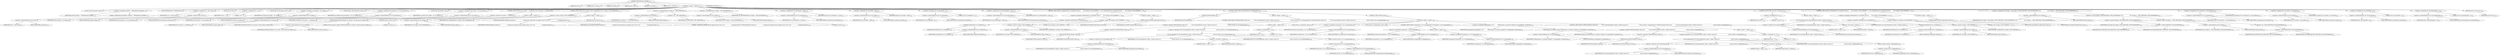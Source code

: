 digraph "TIFFReadFromUserBuffer" {  
"77582" [label = <(METHOD,TIFFReadFromUserBuffer)<SUB>1510</SUB>> ]
"77583" [label = <(PARAM,TIFF *tif)<SUB>1510</SUB>> ]
"77584" [label = <(PARAM,uint32_t strile)<SUB>1510</SUB>> ]
"77585" [label = <(PARAM,void *inbuf)<SUB>1510</SUB>> ]
"77586" [label = <(PARAM,tmsize_t insize)<SUB>1511</SUB>> ]
"77587" [label = <(PARAM,void *outbuf)<SUB>1511</SUB>> ]
"77588" [label = <(PARAM,tmsize_t outsize)<SUB>1511</SUB>> ]
"77589" [label = <(BLOCK,&lt;empty&gt;,&lt;empty&gt;)<SUB>1512</SUB>> ]
"77590" [label = <(LOCAL,constchar[] module: char[])<SUB>1513</SUB>> ]
"77591" [label = <(&lt;operator&gt;.assignment,module[] = &quot;TIFFReadFromUserBuffer&quot;)<SUB>1513</SUB>> ]
"77592" [label = <(IDENTIFIER,module,module[] = &quot;TIFFReadFromUserBuffer&quot;)<SUB>1513</SUB>> ]
"77593" [label = <(LITERAL,&quot;TIFFReadFromUserBuffer&quot;,module[] = &quot;TIFFReadFromUserBuffer&quot;)<SUB>1513</SUB>> ]
"77594" [label = <(LOCAL,TIFFDirectory* td: TIFFDirectory)<SUB>1514</SUB>> ]
"77595" [label = <(&lt;operator&gt;.assignment,*td = &amp;tif-&gt;tif_dir)<SUB>1514</SUB>> ]
"77596" [label = <(IDENTIFIER,td,*td = &amp;tif-&gt;tif_dir)<SUB>1514</SUB>> ]
"77597" [label = <(&lt;operator&gt;.addressOf,&amp;tif-&gt;tif_dir)<SUB>1514</SUB>> ]
"77598" [label = <(&lt;operator&gt;.indirectFieldAccess,tif-&gt;tif_dir)<SUB>1514</SUB>> ]
"77599" [label = <(IDENTIFIER,tif,*td = &amp;tif-&gt;tif_dir)<SUB>1514</SUB>> ]
"77600" [label = <(FIELD_IDENTIFIER,tif_dir,tif_dir)<SUB>1514</SUB>> ]
"77601" [label = <(LOCAL,int ret: int)<SUB>1515</SUB>> ]
"77602" [label = <(&lt;operator&gt;.assignment,ret = 1)<SUB>1515</SUB>> ]
"77603" [label = <(IDENTIFIER,ret,ret = 1)<SUB>1515</SUB>> ]
"77604" [label = <(LITERAL,1,ret = 1)<SUB>1515</SUB>> ]
"77605" [label = <(LOCAL,uint32_t old_tif_flags: uint32_t)<SUB>1516</SUB>> ]
"77606" [label = <(&lt;operator&gt;.assignment,old_tif_flags = tif-&gt;tif_flags)<SUB>1516</SUB>> ]
"77607" [label = <(IDENTIFIER,old_tif_flags,old_tif_flags = tif-&gt;tif_flags)<SUB>1516</SUB>> ]
"77608" [label = <(&lt;operator&gt;.indirectFieldAccess,tif-&gt;tif_flags)<SUB>1516</SUB>> ]
"77609" [label = <(IDENTIFIER,tif,old_tif_flags = tif-&gt;tif_flags)<SUB>1516</SUB>> ]
"77610" [label = <(FIELD_IDENTIFIER,tif_flags,tif_flags)<SUB>1516</SUB>> ]
"77611" [label = <(LOCAL,tmsize_t old_rawdatasize: tmsize_t)<SUB>1517</SUB>> ]
"77612" [label = <(&lt;operator&gt;.assignment,old_rawdatasize = tif-&gt;tif_rawdatasize)<SUB>1517</SUB>> ]
"77613" [label = <(IDENTIFIER,old_rawdatasize,old_rawdatasize = tif-&gt;tif_rawdatasize)<SUB>1517</SUB>> ]
"77614" [label = <(&lt;operator&gt;.indirectFieldAccess,tif-&gt;tif_rawdatasize)<SUB>1517</SUB>> ]
"77615" [label = <(IDENTIFIER,tif,old_rawdatasize = tif-&gt;tif_rawdatasize)<SUB>1517</SUB>> ]
"77616" [label = <(FIELD_IDENTIFIER,tif_rawdatasize,tif_rawdatasize)<SUB>1517</SUB>> ]
"77617" [label = <(LOCAL,void* old_rawdata: void)<SUB>1518</SUB>> ]
"77618" [label = <(&lt;operator&gt;.assignment,*old_rawdata = tif-&gt;tif_rawdata)<SUB>1518</SUB>> ]
"77619" [label = <(IDENTIFIER,old_rawdata,*old_rawdata = tif-&gt;tif_rawdata)<SUB>1518</SUB>> ]
"77620" [label = <(&lt;operator&gt;.indirectFieldAccess,tif-&gt;tif_rawdata)<SUB>1518</SUB>> ]
"77621" [label = <(IDENTIFIER,tif,*old_rawdata = tif-&gt;tif_rawdata)<SUB>1518</SUB>> ]
"77622" [label = <(FIELD_IDENTIFIER,tif_rawdata,tif_rawdata)<SUB>1518</SUB>> ]
"77623" [label = <(CONTROL_STRUCTURE,if (tif-&gt;tif_mode == O_WRONLY),if (tif-&gt;tif_mode == O_WRONLY))<SUB>1520</SUB>> ]
"77624" [label = <(&lt;operator&gt;.equals,tif-&gt;tif_mode == O_WRONLY)<SUB>1520</SUB>> ]
"77625" [label = <(&lt;operator&gt;.indirectFieldAccess,tif-&gt;tif_mode)<SUB>1520</SUB>> ]
"77626" [label = <(IDENTIFIER,tif,tif-&gt;tif_mode == O_WRONLY)<SUB>1520</SUB>> ]
"77627" [label = <(FIELD_IDENTIFIER,tif_mode,tif_mode)<SUB>1520</SUB>> ]
"77628" [label = <(IDENTIFIER,O_WRONLY,tif-&gt;tif_mode == O_WRONLY)<SUB>1520</SUB>> ]
"77629" [label = <(BLOCK,&lt;empty&gt;,&lt;empty&gt;)<SUB>1521</SUB>> ]
"77630" [label = <(TIFFErrorExtR,TIFFErrorExtR(tif, tif-&gt;tif_name, &quot;File not open for reading&quot;))<SUB>1522</SUB>> ]
"77631" [label = <(IDENTIFIER,tif,TIFFErrorExtR(tif, tif-&gt;tif_name, &quot;File not open for reading&quot;))<SUB>1522</SUB>> ]
"77632" [label = <(&lt;operator&gt;.indirectFieldAccess,tif-&gt;tif_name)<SUB>1522</SUB>> ]
"77633" [label = <(IDENTIFIER,tif,TIFFErrorExtR(tif, tif-&gt;tif_name, &quot;File not open for reading&quot;))<SUB>1522</SUB>> ]
"77634" [label = <(FIELD_IDENTIFIER,tif_name,tif_name)<SUB>1522</SUB>> ]
"77635" [label = <(LITERAL,&quot;File not open for reading&quot;,TIFFErrorExtR(tif, tif-&gt;tif_name, &quot;File not open for reading&quot;))<SUB>1522</SUB>> ]
"77636" [label = <(RETURN,return 0;,return 0;)<SUB>1523</SUB>> ]
"77637" [label = <(LITERAL,0,return 0;)<SUB>1523</SUB>> ]
"77638" [label = <(CONTROL_STRUCTURE,if (tif-&gt;tif_flags &amp; TIFF_NOREADRAW),if (tif-&gt;tif_flags &amp; TIFF_NOREADRAW))<SUB>1525</SUB>> ]
"77639" [label = <(&lt;operator&gt;.and,tif-&gt;tif_flags &amp; TIFF_NOREADRAW)<SUB>1525</SUB>> ]
"77640" [label = <(&lt;operator&gt;.indirectFieldAccess,tif-&gt;tif_flags)<SUB>1525</SUB>> ]
"77641" [label = <(IDENTIFIER,tif,tif-&gt;tif_flags &amp; TIFF_NOREADRAW)<SUB>1525</SUB>> ]
"77642" [label = <(FIELD_IDENTIFIER,tif_flags,tif_flags)<SUB>1525</SUB>> ]
"77643" [label = <(IDENTIFIER,TIFF_NOREADRAW,tif-&gt;tif_flags &amp; TIFF_NOREADRAW)<SUB>1525</SUB>> ]
"77644" [label = <(BLOCK,&lt;empty&gt;,&lt;empty&gt;)<SUB>1526</SUB>> ]
"77645" [label = <(TIFFErrorExtR,TIFFErrorExtR(tif, module,\012                      &quot;Compression scheme does not support access to raw &quot;\012                      &quot;uncompressed data&quot;))<SUB>1527</SUB>> ]
"77646" [label = <(IDENTIFIER,tif,TIFFErrorExtR(tif, module,\012                      &quot;Compression scheme does not support access to raw &quot;\012                      &quot;uncompressed data&quot;))<SUB>1527</SUB>> ]
"77647" [label = <(IDENTIFIER,module,TIFFErrorExtR(tif, module,\012                      &quot;Compression scheme does not support access to raw &quot;\012                      &quot;uncompressed data&quot;))<SUB>1527</SUB>> ]
"77648" [label = <(LITERAL,&quot;Compression scheme does not support access to raw &quot;\012                      &quot;uncompressed data&quot;,TIFFErrorExtR(tif, module,\012                      &quot;Compression scheme does not support access to raw &quot;\012                      &quot;uncompressed data&quot;))<SUB>1528</SUB>> ]
"77649" [label = <(RETURN,return 0;,return 0;)<SUB>1530</SUB>> ]
"77650" [label = <(LITERAL,0,return 0;)<SUB>1530</SUB>> ]
"77651" [label = <(&lt;operators&gt;.assignmentAnd,tif-&gt;tif_flags &amp;= ~TIFF_MYBUFFER)<SUB>1533</SUB>> ]
"77652" [label = <(&lt;operator&gt;.indirectFieldAccess,tif-&gt;tif_flags)<SUB>1533</SUB>> ]
"77653" [label = <(IDENTIFIER,tif,tif-&gt;tif_flags &amp;= ~TIFF_MYBUFFER)<SUB>1533</SUB>> ]
"77654" [label = <(FIELD_IDENTIFIER,tif_flags,tif_flags)<SUB>1533</SUB>> ]
"77655" [label = <(&lt;operator&gt;.not,~TIFF_MYBUFFER)<SUB>1533</SUB>> ]
"77656" [label = <(IDENTIFIER,TIFF_MYBUFFER,~TIFF_MYBUFFER)<SUB>1533</SUB>> ]
"77657" [label = <(&lt;operators&gt;.assignmentOr,tif-&gt;tif_flags |= TIFF_BUFFERMMAP)<SUB>1534</SUB>> ]
"77658" [label = <(&lt;operator&gt;.indirectFieldAccess,tif-&gt;tif_flags)<SUB>1534</SUB>> ]
"77659" [label = <(IDENTIFIER,tif,tif-&gt;tif_flags |= TIFF_BUFFERMMAP)<SUB>1534</SUB>> ]
"77660" [label = <(FIELD_IDENTIFIER,tif_flags,tif_flags)<SUB>1534</SUB>> ]
"77661" [label = <(IDENTIFIER,TIFF_BUFFERMMAP,tif-&gt;tif_flags |= TIFF_BUFFERMMAP)<SUB>1534</SUB>> ]
"77662" [label = <(&lt;operator&gt;.assignment,tif-&gt;tif_rawdatasize = insize)<SUB>1535</SUB>> ]
"77663" [label = <(&lt;operator&gt;.indirectFieldAccess,tif-&gt;tif_rawdatasize)<SUB>1535</SUB>> ]
"77664" [label = <(IDENTIFIER,tif,tif-&gt;tif_rawdatasize = insize)<SUB>1535</SUB>> ]
"77665" [label = <(FIELD_IDENTIFIER,tif_rawdatasize,tif_rawdatasize)<SUB>1535</SUB>> ]
"77666" [label = <(IDENTIFIER,insize,tif-&gt;tif_rawdatasize = insize)<SUB>1535</SUB>> ]
"77667" [label = <(&lt;operator&gt;.assignment,tif-&gt;tif_rawdata = inbuf)<SUB>1536</SUB>> ]
"77668" [label = <(&lt;operator&gt;.indirectFieldAccess,tif-&gt;tif_rawdata)<SUB>1536</SUB>> ]
"77669" [label = <(IDENTIFIER,tif,tif-&gt;tif_rawdata = inbuf)<SUB>1536</SUB>> ]
"77670" [label = <(FIELD_IDENTIFIER,tif_rawdata,tif_rawdata)<SUB>1536</SUB>> ]
"77671" [label = <(IDENTIFIER,inbuf,tif-&gt;tif_rawdata = inbuf)<SUB>1536</SUB>> ]
"77672" [label = <(&lt;operator&gt;.assignment,tif-&gt;tif_rawdataoff = 0)<SUB>1537</SUB>> ]
"77673" [label = <(&lt;operator&gt;.indirectFieldAccess,tif-&gt;tif_rawdataoff)<SUB>1537</SUB>> ]
"77674" [label = <(IDENTIFIER,tif,tif-&gt;tif_rawdataoff = 0)<SUB>1537</SUB>> ]
"77675" [label = <(FIELD_IDENTIFIER,tif_rawdataoff,tif_rawdataoff)<SUB>1537</SUB>> ]
"77676" [label = <(LITERAL,0,tif-&gt;tif_rawdataoff = 0)<SUB>1537</SUB>> ]
"77677" [label = <(&lt;operator&gt;.assignment,tif-&gt;tif_rawdataloaded = insize)<SUB>1538</SUB>> ]
"77678" [label = <(&lt;operator&gt;.indirectFieldAccess,tif-&gt;tif_rawdataloaded)<SUB>1538</SUB>> ]
"77679" [label = <(IDENTIFIER,tif,tif-&gt;tif_rawdataloaded = insize)<SUB>1538</SUB>> ]
"77680" [label = <(FIELD_IDENTIFIER,tif_rawdataloaded,tif_rawdataloaded)<SUB>1538</SUB>> ]
"77681" [label = <(IDENTIFIER,insize,tif-&gt;tif_rawdataloaded = insize)<SUB>1538</SUB>> ]
"77682" [label = <(CONTROL_STRUCTURE,if (!isFillOrder(tif, td-&gt;td_fillorder) &amp;&amp;\012        (tif-&gt;tif_flags &amp; TIFF_NOBITREV) == 0),if (!isFillOrder(tif, td-&gt;td_fillorder) &amp;&amp;\012        (tif-&gt;tif_flags &amp; TIFF_NOBITREV) == 0))<SUB>1540</SUB>> ]
"77683" [label = <(&lt;operator&gt;.logicalAnd,!isFillOrder(tif, td-&gt;td_fillorder) &amp;&amp;\012        (tif-&gt;tif_flags &amp; TIFF_NOBITREV) == 0)<SUB>1540</SUB>> ]
"77684" [label = <(&lt;operator&gt;.logicalNot,!isFillOrder(tif, td-&gt;td_fillorder))<SUB>1540</SUB>> ]
"77685" [label = <(isFillOrder,isFillOrder(tif, td-&gt;td_fillorder))<SUB>1540</SUB>> ]
"77686" [label = <(IDENTIFIER,tif,isFillOrder(tif, td-&gt;td_fillorder))<SUB>1540</SUB>> ]
"77687" [label = <(&lt;operator&gt;.indirectFieldAccess,td-&gt;td_fillorder)<SUB>1540</SUB>> ]
"77688" [label = <(IDENTIFIER,td,isFillOrder(tif, td-&gt;td_fillorder))<SUB>1540</SUB>> ]
"77689" [label = <(FIELD_IDENTIFIER,td_fillorder,td_fillorder)<SUB>1540</SUB>> ]
"77690" [label = <(&lt;operator&gt;.equals,(tif-&gt;tif_flags &amp; TIFF_NOBITREV) == 0)<SUB>1541</SUB>> ]
"77691" [label = <(&lt;operator&gt;.and,tif-&gt;tif_flags &amp; TIFF_NOBITREV)<SUB>1541</SUB>> ]
"77692" [label = <(&lt;operator&gt;.indirectFieldAccess,tif-&gt;tif_flags)<SUB>1541</SUB>> ]
"77693" [label = <(IDENTIFIER,tif,tif-&gt;tif_flags &amp; TIFF_NOBITREV)<SUB>1541</SUB>> ]
"77694" [label = <(FIELD_IDENTIFIER,tif_flags,tif_flags)<SUB>1541</SUB>> ]
"77695" [label = <(IDENTIFIER,TIFF_NOBITREV,tif-&gt;tif_flags &amp; TIFF_NOBITREV)<SUB>1541</SUB>> ]
"77696" [label = <(LITERAL,0,(tif-&gt;tif_flags &amp; TIFF_NOBITREV) == 0)<SUB>1541</SUB>> ]
"77697" [label = <(BLOCK,&lt;empty&gt;,&lt;empty&gt;)<SUB>1542</SUB>> ]
"77698" [label = <(TIFFReverseBits,TIFFReverseBits(inbuf, insize))<SUB>1543</SUB>> ]
"77699" [label = <(IDENTIFIER,inbuf,TIFFReverseBits(inbuf, insize))<SUB>1543</SUB>> ]
"77700" [label = <(IDENTIFIER,insize,TIFFReverseBits(inbuf, insize))<SUB>1543</SUB>> ]
"77701" [label = <(CONTROL_STRUCTURE,if (TIFFIsTiled(tif)),if (TIFFIsTiled(tif)))<SUB>1546</SUB>> ]
"77702" [label = <(TIFFIsTiled,TIFFIsTiled(tif))<SUB>1546</SUB>> ]
"77703" [label = <(IDENTIFIER,tif,TIFFIsTiled(tif))<SUB>1546</SUB>> ]
"77704" [label = <(BLOCK,&lt;empty&gt;,&lt;empty&gt;)<SUB>1547</SUB>> ]
"77705" [label = <(CONTROL_STRUCTURE,if (!TIFFStartTile(tif, strile) ||\012            !(*tif-&gt;tif_decodetile)(tif, (uint8_t *)outbuf, outsize,\012                                    (uint16_t)(strile / td-&gt;td_stripsperimage))),if (!TIFFStartTile(tif, strile) ||\012            !(*tif-&gt;tif_decodetile)(tif, (uint8_t *)outbuf, outsize,\012                                    (uint16_t)(strile / td-&gt;td_stripsperimage))))<SUB>1548</SUB>> ]
"77706" [label = <(&lt;operator&gt;.logicalOr,!TIFFStartTile(tif, strile) ||\012            !(*tif-&gt;tif_decodetile)(tif, (uint8_t *)outbuf, outsize,\012                                    (uint16_t)(strile / td-&gt;td_stripsperimage)))<SUB>1548</SUB>> ]
"77707" [label = <(&lt;operator&gt;.logicalNot,!TIFFStartTile(tif, strile))<SUB>1548</SUB>> ]
"77708" [label = <(TIFFStartTile,TIFFStartTile(tif, strile))<SUB>1548</SUB>> ]
"77709" [label = <(IDENTIFIER,tif,TIFFStartTile(tif, strile))<SUB>1548</SUB>> ]
"77710" [label = <(IDENTIFIER,strile,TIFFStartTile(tif, strile))<SUB>1548</SUB>> ]
"77711" [label = <(&lt;operator&gt;.logicalNot,!(*tif-&gt;tif_decodetile)(tif, (uint8_t *)outbuf, outsize,\012                                    (uint16_t)(strile / td-&gt;td_stripsperimage)))<SUB>1549</SUB>> ]
"77712" [label = <(*tif-&gt;tif_decodetile,(*tif-&gt;tif_decodetile)(tif, (uint8_t *)outbuf, outsize,\012                                    (uint16_t)(strile / td-&gt;td_stripsperimage)))<SUB>1549</SUB>> ]
"77713" [label = <(&lt;operator&gt;.indirection,*tif-&gt;tif_decodetile)<SUB>1549</SUB>> ]
"77714" [label = <(&lt;operator&gt;.indirectFieldAccess,tif-&gt;tif_decodetile)<SUB>1549</SUB>> ]
"77715" [label = <(IDENTIFIER,tif,(*tif-&gt;tif_decodetile)(tif, (uint8_t *)outbuf, outsize,\012                                    (uint16_t)(strile / td-&gt;td_stripsperimage)))<SUB>1549</SUB>> ]
"77716" [label = <(FIELD_IDENTIFIER,tif_decodetile,tif_decodetile)<SUB>1549</SUB>> ]
"77717" [label = <(IDENTIFIER,tif,(*tif-&gt;tif_decodetile)(tif, (uint8_t *)outbuf, outsize,\012                                    (uint16_t)(strile / td-&gt;td_stripsperimage)))<SUB>1549</SUB>> ]
"77718" [label = <(&lt;operator&gt;.cast,(uint8_t *)outbuf)<SUB>1549</SUB>> ]
"77719" [label = <(UNKNOWN,uint8_t *,uint8_t *)<SUB>1549</SUB>> ]
"77720" [label = <(IDENTIFIER,outbuf,(uint8_t *)outbuf)<SUB>1549</SUB>> ]
"77721" [label = <(IDENTIFIER,outsize,(*tif-&gt;tif_decodetile)(tif, (uint8_t *)outbuf, outsize,\012                                    (uint16_t)(strile / td-&gt;td_stripsperimage)))<SUB>1549</SUB>> ]
"77722" [label = <(uint16_t,(uint16_t)(strile / td-&gt;td_stripsperimage))<SUB>1550</SUB>> ]
"77723" [label = <(&lt;operator&gt;.division,strile / td-&gt;td_stripsperimage)<SUB>1550</SUB>> ]
"77724" [label = <(IDENTIFIER,strile,strile / td-&gt;td_stripsperimage)<SUB>1550</SUB>> ]
"77725" [label = <(&lt;operator&gt;.indirectFieldAccess,td-&gt;td_stripsperimage)<SUB>1550</SUB>> ]
"77726" [label = <(IDENTIFIER,td,strile / td-&gt;td_stripsperimage)<SUB>1550</SUB>> ]
"77727" [label = <(FIELD_IDENTIFIER,td_stripsperimage,td_stripsperimage)<SUB>1550</SUB>> ]
"77728" [label = <(BLOCK,&lt;empty&gt;,&lt;empty&gt;)<SUB>1551</SUB>> ]
"77729" [label = <(&lt;operator&gt;.assignment,ret = 0)<SUB>1552</SUB>> ]
"77730" [label = <(IDENTIFIER,ret,ret = 0)<SUB>1552</SUB>> ]
"77731" [label = <(LITERAL,0,ret = 0)<SUB>1552</SUB>> ]
"77732" [label = <(CONTROL_STRUCTURE,else,else)<SUB>1556</SUB>> ]
"77733" [label = <(BLOCK,&lt;empty&gt;,&lt;empty&gt;)<SUB>1556</SUB>> ]
"77734" [label = <(LOCAL,uint32_t rowsperstrip: uint32_t)<SUB>1557</SUB>> ]
"77735" [label = <(&lt;operator&gt;.assignment,rowsperstrip = td-&gt;td_rowsperstrip)<SUB>1557</SUB>> ]
"77736" [label = <(IDENTIFIER,rowsperstrip,rowsperstrip = td-&gt;td_rowsperstrip)<SUB>1557</SUB>> ]
"77737" [label = <(&lt;operator&gt;.indirectFieldAccess,td-&gt;td_rowsperstrip)<SUB>1557</SUB>> ]
"77738" [label = <(IDENTIFIER,td,rowsperstrip = td-&gt;td_rowsperstrip)<SUB>1557</SUB>> ]
"77739" [label = <(FIELD_IDENTIFIER,td_rowsperstrip,td_rowsperstrip)<SUB>1557</SUB>> ]
"77740" [label = <(LOCAL,uint32_t stripsperplane: uint32_t)<SUB>1558</SUB>> ]
"77741" [label = <(CONTROL_STRUCTURE,if (rowsperstrip &gt; td-&gt;td_imagelength),if (rowsperstrip &gt; td-&gt;td_imagelength))<SUB>1559</SUB>> ]
"77742" [label = <(&lt;operator&gt;.greaterThan,rowsperstrip &gt; td-&gt;td_imagelength)<SUB>1559</SUB>> ]
"77743" [label = <(IDENTIFIER,rowsperstrip,rowsperstrip &gt; td-&gt;td_imagelength)<SUB>1559</SUB>> ]
"77744" [label = <(&lt;operator&gt;.indirectFieldAccess,td-&gt;td_imagelength)<SUB>1559</SUB>> ]
"77745" [label = <(IDENTIFIER,td,rowsperstrip &gt; td-&gt;td_imagelength)<SUB>1559</SUB>> ]
"77746" [label = <(FIELD_IDENTIFIER,td_imagelength,td_imagelength)<SUB>1559</SUB>> ]
"77747" [label = <(BLOCK,&lt;empty&gt;,&lt;empty&gt;)<SUB>1560</SUB>> ]
"77748" [label = <(&lt;operator&gt;.assignment,rowsperstrip = td-&gt;td_imagelength)<SUB>1560</SUB>> ]
"77749" [label = <(IDENTIFIER,rowsperstrip,rowsperstrip = td-&gt;td_imagelength)<SUB>1560</SUB>> ]
"77750" [label = <(&lt;operator&gt;.indirectFieldAccess,td-&gt;td_imagelength)<SUB>1560</SUB>> ]
"77751" [label = <(IDENTIFIER,td,rowsperstrip = td-&gt;td_imagelength)<SUB>1560</SUB>> ]
"77752" [label = <(FIELD_IDENTIFIER,td_imagelength,td_imagelength)<SUB>1560</SUB>> ]
"77753" [label = <(&lt;operator&gt;.assignment,stripsperplane =\012            TIFFhowmany_32_maxuint_compat(td-&gt;td_imagelength, rowsperstrip))<SUB>1561</SUB>> ]
"77754" [label = <(IDENTIFIER,stripsperplane,stripsperplane =\012            TIFFhowmany_32_maxuint_compat(td-&gt;td_imagelength, rowsperstrip))<SUB>1561</SUB>> ]
"77755" [label = <(TIFFhowmany_32_maxuint_compat,TIFFhowmany_32_maxuint_compat(td-&gt;td_imagelength, rowsperstrip))<SUB>1562</SUB>> ]
"77756" [label = <(&lt;operator&gt;.indirectFieldAccess,td-&gt;td_imagelength)<SUB>1562</SUB>> ]
"77757" [label = <(IDENTIFIER,td,TIFFhowmany_32_maxuint_compat(td-&gt;td_imagelength, rowsperstrip))<SUB>1562</SUB>> ]
"77758" [label = <(FIELD_IDENTIFIER,td_imagelength,td_imagelength)<SUB>1562</SUB>> ]
"77759" [label = <(IDENTIFIER,rowsperstrip,TIFFhowmany_32_maxuint_compat(td-&gt;td_imagelength, rowsperstrip))<SUB>1562</SUB>> ]
"77760" [label = <(CONTROL_STRUCTURE,if (!TIFFStartStrip(tif, strile) ||\012            !(*tif-&gt;tif_decodestrip)(tif, (uint8_t *)outbuf, outsize,\012                                     (uint16_t)(strile / stripsperplane))),if (!TIFFStartStrip(tif, strile) ||\012            !(*tif-&gt;tif_decodestrip)(tif, (uint8_t *)outbuf, outsize,\012                                     (uint16_t)(strile / stripsperplane))))<SUB>1563</SUB>> ]
"77761" [label = <(&lt;operator&gt;.logicalOr,!TIFFStartStrip(tif, strile) ||\012            !(*tif-&gt;tif_decodestrip)(tif, (uint8_t *)outbuf, outsize,\012                                     (uint16_t)(strile / stripsperplane)))<SUB>1563</SUB>> ]
"77762" [label = <(&lt;operator&gt;.logicalNot,!TIFFStartStrip(tif, strile))<SUB>1563</SUB>> ]
"77763" [label = <(TIFFStartStrip,TIFFStartStrip(tif, strile))<SUB>1563</SUB>> ]
"77764" [label = <(IDENTIFIER,tif,TIFFStartStrip(tif, strile))<SUB>1563</SUB>> ]
"77765" [label = <(IDENTIFIER,strile,TIFFStartStrip(tif, strile))<SUB>1563</SUB>> ]
"77766" [label = <(&lt;operator&gt;.logicalNot,!(*tif-&gt;tif_decodestrip)(tif, (uint8_t *)outbuf, outsize,\012                                     (uint16_t)(strile / stripsperplane)))<SUB>1564</SUB>> ]
"77767" [label = <(*tif-&gt;tif_decodestrip,(*tif-&gt;tif_decodestrip)(tif, (uint8_t *)outbuf, outsize,\012                                     (uint16_t)(strile / stripsperplane)))<SUB>1564</SUB>> ]
"77768" [label = <(&lt;operator&gt;.indirection,*tif-&gt;tif_decodestrip)<SUB>1564</SUB>> ]
"77769" [label = <(&lt;operator&gt;.indirectFieldAccess,tif-&gt;tif_decodestrip)<SUB>1564</SUB>> ]
"77770" [label = <(IDENTIFIER,tif,(*tif-&gt;tif_decodestrip)(tif, (uint8_t *)outbuf, outsize,\012                                     (uint16_t)(strile / stripsperplane)))<SUB>1564</SUB>> ]
"77771" [label = <(FIELD_IDENTIFIER,tif_decodestrip,tif_decodestrip)<SUB>1564</SUB>> ]
"77772" [label = <(IDENTIFIER,tif,(*tif-&gt;tif_decodestrip)(tif, (uint8_t *)outbuf, outsize,\012                                     (uint16_t)(strile / stripsperplane)))<SUB>1564</SUB>> ]
"77773" [label = <(&lt;operator&gt;.cast,(uint8_t *)outbuf)<SUB>1564</SUB>> ]
"77774" [label = <(UNKNOWN,uint8_t *,uint8_t *)<SUB>1564</SUB>> ]
"77775" [label = <(IDENTIFIER,outbuf,(uint8_t *)outbuf)<SUB>1564</SUB>> ]
"77776" [label = <(IDENTIFIER,outsize,(*tif-&gt;tif_decodestrip)(tif, (uint8_t *)outbuf, outsize,\012                                     (uint16_t)(strile / stripsperplane)))<SUB>1564</SUB>> ]
"77777" [label = <(uint16_t,(uint16_t)(strile / stripsperplane))<SUB>1565</SUB>> ]
"77778" [label = <(&lt;operator&gt;.division,strile / stripsperplane)<SUB>1565</SUB>> ]
"77779" [label = <(IDENTIFIER,strile,strile / stripsperplane)<SUB>1565</SUB>> ]
"77780" [label = <(IDENTIFIER,stripsperplane,strile / stripsperplane)<SUB>1565</SUB>> ]
"77781" [label = <(BLOCK,&lt;empty&gt;,&lt;empty&gt;)<SUB>1566</SUB>> ]
"77782" [label = <(&lt;operator&gt;.assignment,ret = 0)<SUB>1567</SUB>> ]
"77783" [label = <(IDENTIFIER,ret,ret = 0)<SUB>1567</SUB>> ]
"77784" [label = <(LITERAL,0,ret = 0)<SUB>1567</SUB>> ]
"77785" [label = <(CONTROL_STRUCTURE,if (ret &amp;&amp; 1),if (ret &amp;&amp; 1))<SUB>1570</SUB>> ]
"77786" [label = <(&lt;operator&gt;.logicalAnd,ret &amp;&amp; 1)<SUB>1570</SUB>> ]
"77787" [label = <(IDENTIFIER,ret,ret &amp;&amp; 1)<SUB>1570</SUB>> ]
"77788" [label = <(LITERAL,1,ret &amp;&amp; 1)<SUB>1570</SUB>> ]
"77789" [label = <(BLOCK,&lt;empty&gt;,&lt;empty&gt;)<SUB>1571</SUB>> ]
"77790" [label = <(*tif-&gt;tif_postdecode,(*tif-&gt;tif_postdecode)(tif, (uint8_t *)outbuf, outsize))<SUB>1572</SUB>> ]
"77791" [label = <(&lt;operator&gt;.indirection,*tif-&gt;tif_postdecode)<SUB>1572</SUB>> ]
"77792" [label = <(&lt;operator&gt;.indirectFieldAccess,tif-&gt;tif_postdecode)<SUB>1572</SUB>> ]
"77793" [label = <(IDENTIFIER,tif,(*tif-&gt;tif_postdecode)(tif, (uint8_t *)outbuf, outsize))<SUB>1572</SUB>> ]
"77794" [label = <(FIELD_IDENTIFIER,tif_postdecode,tif_postdecode)<SUB>1572</SUB>> ]
"77795" [label = <(IDENTIFIER,tif,(*tif-&gt;tif_postdecode)(tif, (uint8_t *)outbuf, outsize))<SUB>1572</SUB>> ]
"77796" [label = <(&lt;operator&gt;.cast,(uint8_t *)outbuf)<SUB>1572</SUB>> ]
"77797" [label = <(UNKNOWN,uint8_t *,uint8_t *)<SUB>1572</SUB>> ]
"77798" [label = <(IDENTIFIER,outbuf,(uint8_t *)outbuf)<SUB>1572</SUB>> ]
"77799" [label = <(IDENTIFIER,outsize,(*tif-&gt;tif_postdecode)(tif, (uint8_t *)outbuf, outsize))<SUB>1572</SUB>> ]
"77800" [label = <(CONTROL_STRUCTURE,if (!isFillOrder(tif, td-&gt;td_fillorder) &amp;&amp;\012        (tif-&gt;tif_flags &amp; TIFF_NOBITREV) == 0),if (!isFillOrder(tif, td-&gt;td_fillorder) &amp;&amp;\012        (tif-&gt;tif_flags &amp; TIFF_NOBITREV) == 0))<SUB>1575</SUB>> ]
"77801" [label = <(&lt;operator&gt;.logicalAnd,!isFillOrder(tif, td-&gt;td_fillorder) &amp;&amp;\012        (tif-&gt;tif_flags &amp; TIFF_NOBITREV) == 0)<SUB>1575</SUB>> ]
"77802" [label = <(&lt;operator&gt;.logicalNot,!isFillOrder(tif, td-&gt;td_fillorder))<SUB>1575</SUB>> ]
"77803" [label = <(isFillOrder,isFillOrder(tif, td-&gt;td_fillorder))<SUB>1575</SUB>> ]
"77804" [label = <(IDENTIFIER,tif,isFillOrder(tif, td-&gt;td_fillorder))<SUB>1575</SUB>> ]
"77805" [label = <(&lt;operator&gt;.indirectFieldAccess,td-&gt;td_fillorder)<SUB>1575</SUB>> ]
"77806" [label = <(IDENTIFIER,td,isFillOrder(tif, td-&gt;td_fillorder))<SUB>1575</SUB>> ]
"77807" [label = <(FIELD_IDENTIFIER,td_fillorder,td_fillorder)<SUB>1575</SUB>> ]
"77808" [label = <(&lt;operator&gt;.equals,(tif-&gt;tif_flags &amp; TIFF_NOBITREV) == 0)<SUB>1576</SUB>> ]
"77809" [label = <(&lt;operator&gt;.and,tif-&gt;tif_flags &amp; TIFF_NOBITREV)<SUB>1576</SUB>> ]
"77810" [label = <(&lt;operator&gt;.indirectFieldAccess,tif-&gt;tif_flags)<SUB>1576</SUB>> ]
"77811" [label = <(IDENTIFIER,tif,tif-&gt;tif_flags &amp; TIFF_NOBITREV)<SUB>1576</SUB>> ]
"77812" [label = <(FIELD_IDENTIFIER,tif_flags,tif_flags)<SUB>1576</SUB>> ]
"77813" [label = <(IDENTIFIER,TIFF_NOBITREV,tif-&gt;tif_flags &amp; TIFF_NOBITREV)<SUB>1576</SUB>> ]
"77814" [label = <(LITERAL,0,(tif-&gt;tif_flags &amp; TIFF_NOBITREV) == 0)<SUB>1576</SUB>> ]
"77815" [label = <(BLOCK,&lt;empty&gt;,&lt;empty&gt;)<SUB>1577</SUB>> ]
"77816" [label = <(TIFFReverseBits,TIFFReverseBits(inbuf, insize))<SUB>1578</SUB>> ]
"77817" [label = <(IDENTIFIER,inbuf,TIFFReverseBits(inbuf, insize))<SUB>1578</SUB>> ]
"77818" [label = <(IDENTIFIER,insize,TIFFReverseBits(inbuf, insize))<SUB>1578</SUB>> ]
"77819" [label = <(&lt;operator&gt;.assignment,tif-&gt;tif_flags = (old_tif_flags &amp; (TIFF_MYBUFFER | TIFF_BUFFERMMAP)) |\012                     (tif-&gt;tif_flags &amp; ~(TIFF_MYBUFFER | TIFF_BUFFERMMAP)))<SUB>1581</SUB>> ]
"77820" [label = <(&lt;operator&gt;.indirectFieldAccess,tif-&gt;tif_flags)<SUB>1581</SUB>> ]
"77821" [label = <(IDENTIFIER,tif,tif-&gt;tif_flags = (old_tif_flags &amp; (TIFF_MYBUFFER | TIFF_BUFFERMMAP)) |\012                     (tif-&gt;tif_flags &amp; ~(TIFF_MYBUFFER | TIFF_BUFFERMMAP)))<SUB>1581</SUB>> ]
"77822" [label = <(FIELD_IDENTIFIER,tif_flags,tif_flags)<SUB>1581</SUB>> ]
"77823" [label = <(&lt;operator&gt;.or,(old_tif_flags &amp; (TIFF_MYBUFFER | TIFF_BUFFERMMAP)) |\012                     (tif-&gt;tif_flags &amp; ~(TIFF_MYBUFFER | TIFF_BUFFERMMAP)))<SUB>1581</SUB>> ]
"77824" [label = <(&lt;operator&gt;.and,old_tif_flags &amp; (TIFF_MYBUFFER | TIFF_BUFFERMMAP))<SUB>1581</SUB>> ]
"77825" [label = <(IDENTIFIER,old_tif_flags,old_tif_flags &amp; (TIFF_MYBUFFER | TIFF_BUFFERMMAP))<SUB>1581</SUB>> ]
"77826" [label = <(&lt;operator&gt;.or,TIFF_MYBUFFER | TIFF_BUFFERMMAP)<SUB>1581</SUB>> ]
"77827" [label = <(IDENTIFIER,TIFF_MYBUFFER,TIFF_MYBUFFER | TIFF_BUFFERMMAP)<SUB>1581</SUB>> ]
"77828" [label = <(IDENTIFIER,TIFF_BUFFERMMAP,TIFF_MYBUFFER | TIFF_BUFFERMMAP)<SUB>1581</SUB>> ]
"77829" [label = <(&lt;operator&gt;.and,tif-&gt;tif_flags &amp; ~(TIFF_MYBUFFER | TIFF_BUFFERMMAP))<SUB>1582</SUB>> ]
"77830" [label = <(&lt;operator&gt;.indirectFieldAccess,tif-&gt;tif_flags)<SUB>1582</SUB>> ]
"77831" [label = <(IDENTIFIER,tif,tif-&gt;tif_flags &amp; ~(TIFF_MYBUFFER | TIFF_BUFFERMMAP))<SUB>1582</SUB>> ]
"77832" [label = <(FIELD_IDENTIFIER,tif_flags,tif_flags)<SUB>1582</SUB>> ]
"77833" [label = <(&lt;operator&gt;.not,~(TIFF_MYBUFFER | TIFF_BUFFERMMAP))<SUB>1582</SUB>> ]
"77834" [label = <(&lt;operator&gt;.or,TIFF_MYBUFFER | TIFF_BUFFERMMAP)<SUB>1582</SUB>> ]
"77835" [label = <(IDENTIFIER,TIFF_MYBUFFER,TIFF_MYBUFFER | TIFF_BUFFERMMAP)<SUB>1582</SUB>> ]
"77836" [label = <(IDENTIFIER,TIFF_BUFFERMMAP,TIFF_MYBUFFER | TIFF_BUFFERMMAP)<SUB>1582</SUB>> ]
"77837" [label = <(&lt;operator&gt;.assignment,tif-&gt;tif_rawdatasize = old_rawdatasize)<SUB>1583</SUB>> ]
"77838" [label = <(&lt;operator&gt;.indirectFieldAccess,tif-&gt;tif_rawdatasize)<SUB>1583</SUB>> ]
"77839" [label = <(IDENTIFIER,tif,tif-&gt;tif_rawdatasize = old_rawdatasize)<SUB>1583</SUB>> ]
"77840" [label = <(FIELD_IDENTIFIER,tif_rawdatasize,tif_rawdatasize)<SUB>1583</SUB>> ]
"77841" [label = <(IDENTIFIER,old_rawdatasize,tif-&gt;tif_rawdatasize = old_rawdatasize)<SUB>1583</SUB>> ]
"77842" [label = <(&lt;operator&gt;.assignment,tif-&gt;tif_rawdata = old_rawdata)<SUB>1584</SUB>> ]
"77843" [label = <(&lt;operator&gt;.indirectFieldAccess,tif-&gt;tif_rawdata)<SUB>1584</SUB>> ]
"77844" [label = <(IDENTIFIER,tif,tif-&gt;tif_rawdata = old_rawdata)<SUB>1584</SUB>> ]
"77845" [label = <(FIELD_IDENTIFIER,tif_rawdata,tif_rawdata)<SUB>1584</SUB>> ]
"77846" [label = <(IDENTIFIER,old_rawdata,tif-&gt;tif_rawdata = old_rawdata)<SUB>1584</SUB>> ]
"77847" [label = <(&lt;operator&gt;.assignment,tif-&gt;tif_rawdataoff = 0)<SUB>1585</SUB>> ]
"77848" [label = <(&lt;operator&gt;.indirectFieldAccess,tif-&gt;tif_rawdataoff)<SUB>1585</SUB>> ]
"77849" [label = <(IDENTIFIER,tif,tif-&gt;tif_rawdataoff = 0)<SUB>1585</SUB>> ]
"77850" [label = <(FIELD_IDENTIFIER,tif_rawdataoff,tif_rawdataoff)<SUB>1585</SUB>> ]
"77851" [label = <(LITERAL,0,tif-&gt;tif_rawdataoff = 0)<SUB>1585</SUB>> ]
"77852" [label = <(&lt;operator&gt;.assignment,tif-&gt;tif_rawdataloaded = 0)<SUB>1586</SUB>> ]
"77853" [label = <(&lt;operator&gt;.indirectFieldAccess,tif-&gt;tif_rawdataloaded)<SUB>1586</SUB>> ]
"77854" [label = <(IDENTIFIER,tif,tif-&gt;tif_rawdataloaded = 0)<SUB>1586</SUB>> ]
"77855" [label = <(FIELD_IDENTIFIER,tif_rawdataloaded,tif_rawdataloaded)<SUB>1586</SUB>> ]
"77856" [label = <(LITERAL,0,tif-&gt;tif_rawdataloaded = 0)<SUB>1586</SUB>> ]
"77857" [label = <(RETURN,return ret;,return ret;)<SUB>1588</SUB>> ]
"77858" [label = <(IDENTIFIER,ret,return ret;)<SUB>1588</SUB>> ]
"77859" [label = <(METHOD_RETURN,int)<SUB>1510</SUB>> ]
  "77582" -> "77583" 
  "77582" -> "77584" 
  "77582" -> "77585" 
  "77582" -> "77586" 
  "77582" -> "77587" 
  "77582" -> "77588" 
  "77582" -> "77589" 
  "77582" -> "77859" 
  "77589" -> "77590" 
  "77589" -> "77591" 
  "77589" -> "77594" 
  "77589" -> "77595" 
  "77589" -> "77601" 
  "77589" -> "77602" 
  "77589" -> "77605" 
  "77589" -> "77606" 
  "77589" -> "77611" 
  "77589" -> "77612" 
  "77589" -> "77617" 
  "77589" -> "77618" 
  "77589" -> "77623" 
  "77589" -> "77638" 
  "77589" -> "77651" 
  "77589" -> "77657" 
  "77589" -> "77662" 
  "77589" -> "77667" 
  "77589" -> "77672" 
  "77589" -> "77677" 
  "77589" -> "77682" 
  "77589" -> "77701" 
  "77589" -> "77785" 
  "77589" -> "77800" 
  "77589" -> "77819" 
  "77589" -> "77837" 
  "77589" -> "77842" 
  "77589" -> "77847" 
  "77589" -> "77852" 
  "77589" -> "77857" 
  "77591" -> "77592" 
  "77591" -> "77593" 
  "77595" -> "77596" 
  "77595" -> "77597" 
  "77597" -> "77598" 
  "77598" -> "77599" 
  "77598" -> "77600" 
  "77602" -> "77603" 
  "77602" -> "77604" 
  "77606" -> "77607" 
  "77606" -> "77608" 
  "77608" -> "77609" 
  "77608" -> "77610" 
  "77612" -> "77613" 
  "77612" -> "77614" 
  "77614" -> "77615" 
  "77614" -> "77616" 
  "77618" -> "77619" 
  "77618" -> "77620" 
  "77620" -> "77621" 
  "77620" -> "77622" 
  "77623" -> "77624" 
  "77623" -> "77629" 
  "77624" -> "77625" 
  "77624" -> "77628" 
  "77625" -> "77626" 
  "77625" -> "77627" 
  "77629" -> "77630" 
  "77629" -> "77636" 
  "77630" -> "77631" 
  "77630" -> "77632" 
  "77630" -> "77635" 
  "77632" -> "77633" 
  "77632" -> "77634" 
  "77636" -> "77637" 
  "77638" -> "77639" 
  "77638" -> "77644" 
  "77639" -> "77640" 
  "77639" -> "77643" 
  "77640" -> "77641" 
  "77640" -> "77642" 
  "77644" -> "77645" 
  "77644" -> "77649" 
  "77645" -> "77646" 
  "77645" -> "77647" 
  "77645" -> "77648" 
  "77649" -> "77650" 
  "77651" -> "77652" 
  "77651" -> "77655" 
  "77652" -> "77653" 
  "77652" -> "77654" 
  "77655" -> "77656" 
  "77657" -> "77658" 
  "77657" -> "77661" 
  "77658" -> "77659" 
  "77658" -> "77660" 
  "77662" -> "77663" 
  "77662" -> "77666" 
  "77663" -> "77664" 
  "77663" -> "77665" 
  "77667" -> "77668" 
  "77667" -> "77671" 
  "77668" -> "77669" 
  "77668" -> "77670" 
  "77672" -> "77673" 
  "77672" -> "77676" 
  "77673" -> "77674" 
  "77673" -> "77675" 
  "77677" -> "77678" 
  "77677" -> "77681" 
  "77678" -> "77679" 
  "77678" -> "77680" 
  "77682" -> "77683" 
  "77682" -> "77697" 
  "77683" -> "77684" 
  "77683" -> "77690" 
  "77684" -> "77685" 
  "77685" -> "77686" 
  "77685" -> "77687" 
  "77687" -> "77688" 
  "77687" -> "77689" 
  "77690" -> "77691" 
  "77690" -> "77696" 
  "77691" -> "77692" 
  "77691" -> "77695" 
  "77692" -> "77693" 
  "77692" -> "77694" 
  "77697" -> "77698" 
  "77698" -> "77699" 
  "77698" -> "77700" 
  "77701" -> "77702" 
  "77701" -> "77704" 
  "77701" -> "77732" 
  "77702" -> "77703" 
  "77704" -> "77705" 
  "77705" -> "77706" 
  "77705" -> "77728" 
  "77706" -> "77707" 
  "77706" -> "77711" 
  "77707" -> "77708" 
  "77708" -> "77709" 
  "77708" -> "77710" 
  "77711" -> "77712" 
  "77712" -> "77713" 
  "77712" -> "77717" 
  "77712" -> "77718" 
  "77712" -> "77721" 
  "77712" -> "77722" 
  "77713" -> "77714" 
  "77714" -> "77715" 
  "77714" -> "77716" 
  "77718" -> "77719" 
  "77718" -> "77720" 
  "77722" -> "77723" 
  "77723" -> "77724" 
  "77723" -> "77725" 
  "77725" -> "77726" 
  "77725" -> "77727" 
  "77728" -> "77729" 
  "77729" -> "77730" 
  "77729" -> "77731" 
  "77732" -> "77733" 
  "77733" -> "77734" 
  "77733" -> "77735" 
  "77733" -> "77740" 
  "77733" -> "77741" 
  "77733" -> "77753" 
  "77733" -> "77760" 
  "77735" -> "77736" 
  "77735" -> "77737" 
  "77737" -> "77738" 
  "77737" -> "77739" 
  "77741" -> "77742" 
  "77741" -> "77747" 
  "77742" -> "77743" 
  "77742" -> "77744" 
  "77744" -> "77745" 
  "77744" -> "77746" 
  "77747" -> "77748" 
  "77748" -> "77749" 
  "77748" -> "77750" 
  "77750" -> "77751" 
  "77750" -> "77752" 
  "77753" -> "77754" 
  "77753" -> "77755" 
  "77755" -> "77756" 
  "77755" -> "77759" 
  "77756" -> "77757" 
  "77756" -> "77758" 
  "77760" -> "77761" 
  "77760" -> "77781" 
  "77761" -> "77762" 
  "77761" -> "77766" 
  "77762" -> "77763" 
  "77763" -> "77764" 
  "77763" -> "77765" 
  "77766" -> "77767" 
  "77767" -> "77768" 
  "77767" -> "77772" 
  "77767" -> "77773" 
  "77767" -> "77776" 
  "77767" -> "77777" 
  "77768" -> "77769" 
  "77769" -> "77770" 
  "77769" -> "77771" 
  "77773" -> "77774" 
  "77773" -> "77775" 
  "77777" -> "77778" 
  "77778" -> "77779" 
  "77778" -> "77780" 
  "77781" -> "77782" 
  "77782" -> "77783" 
  "77782" -> "77784" 
  "77785" -> "77786" 
  "77785" -> "77789" 
  "77786" -> "77787" 
  "77786" -> "77788" 
  "77789" -> "77790" 
  "77790" -> "77791" 
  "77790" -> "77795" 
  "77790" -> "77796" 
  "77790" -> "77799" 
  "77791" -> "77792" 
  "77792" -> "77793" 
  "77792" -> "77794" 
  "77796" -> "77797" 
  "77796" -> "77798" 
  "77800" -> "77801" 
  "77800" -> "77815" 
  "77801" -> "77802" 
  "77801" -> "77808" 
  "77802" -> "77803" 
  "77803" -> "77804" 
  "77803" -> "77805" 
  "77805" -> "77806" 
  "77805" -> "77807" 
  "77808" -> "77809" 
  "77808" -> "77814" 
  "77809" -> "77810" 
  "77809" -> "77813" 
  "77810" -> "77811" 
  "77810" -> "77812" 
  "77815" -> "77816" 
  "77816" -> "77817" 
  "77816" -> "77818" 
  "77819" -> "77820" 
  "77819" -> "77823" 
  "77820" -> "77821" 
  "77820" -> "77822" 
  "77823" -> "77824" 
  "77823" -> "77829" 
  "77824" -> "77825" 
  "77824" -> "77826" 
  "77826" -> "77827" 
  "77826" -> "77828" 
  "77829" -> "77830" 
  "77829" -> "77833" 
  "77830" -> "77831" 
  "77830" -> "77832" 
  "77833" -> "77834" 
  "77834" -> "77835" 
  "77834" -> "77836" 
  "77837" -> "77838" 
  "77837" -> "77841" 
  "77838" -> "77839" 
  "77838" -> "77840" 
  "77842" -> "77843" 
  "77842" -> "77846" 
  "77843" -> "77844" 
  "77843" -> "77845" 
  "77847" -> "77848" 
  "77847" -> "77851" 
  "77848" -> "77849" 
  "77848" -> "77850" 
  "77852" -> "77853" 
  "77852" -> "77856" 
  "77853" -> "77854" 
  "77853" -> "77855" 
  "77857" -> "77858" 
}
